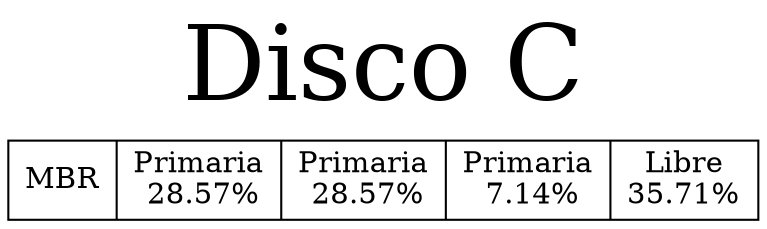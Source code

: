 digraph G {
		labelloc="t";
        label="Disco C";
        fontsize="50"
		node [shape=record];struct1 [label="MBR|Primaria&#92;n 28.57%|Primaria&#92;n 28.57%|Primaria&#92;n 7.14%|Libre&#92;n35.71%"];}